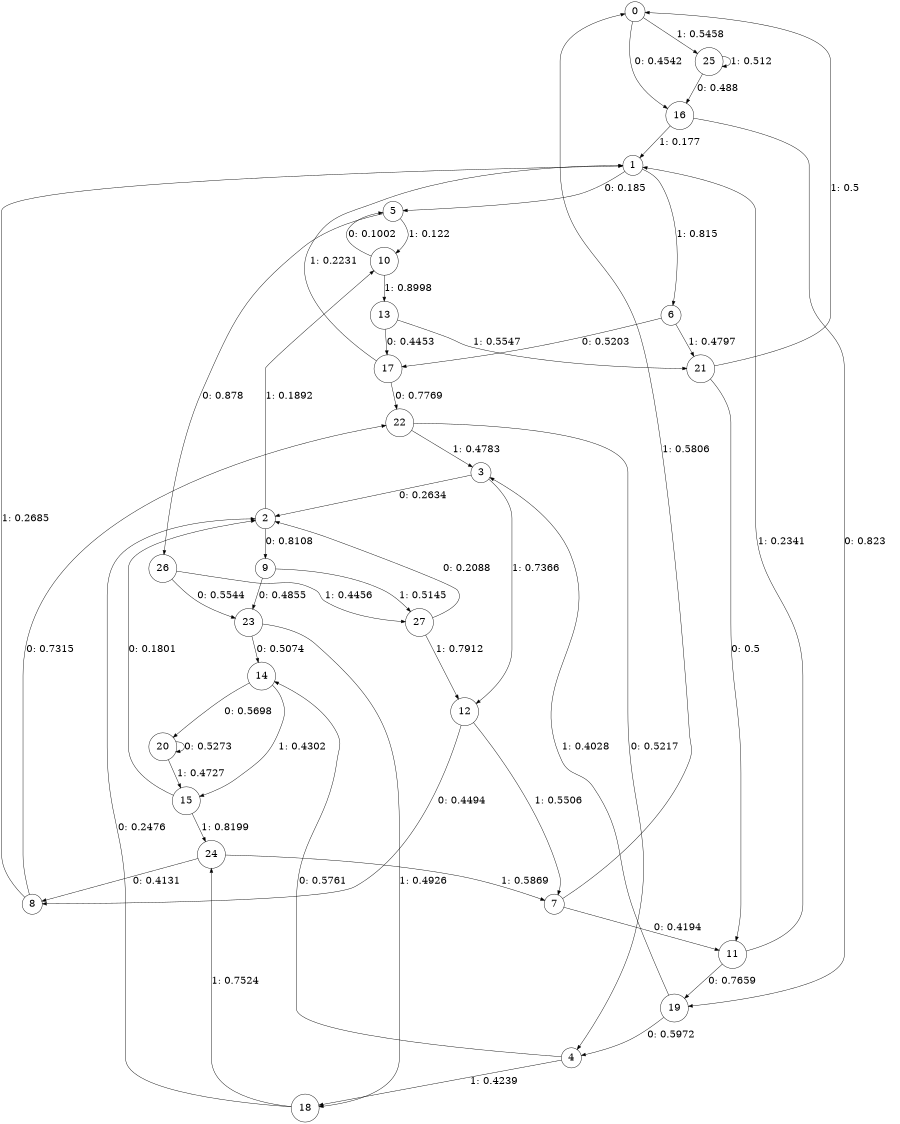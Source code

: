 digraph "ch7concat_phase3_L5" {
size = "6,8.5";
ratio = "fill";
node [shape = circle];
node [fontsize = 24];
edge [fontsize = 24];
0 -> 16 [label = "0: 0.4542   "];
0 -> 25 [label = "1: 0.5458   "];
1 -> 5 [label = "0: 0.185    "];
1 -> 6 [label = "1: 0.815    "];
2 -> 9 [label = "0: 0.8108   "];
2 -> 10 [label = "1: 0.1892   "];
3 -> 2 [label = "0: 0.2634   "];
3 -> 12 [label = "1: 0.7366   "];
4 -> 14 [label = "0: 0.5761   "];
4 -> 18 [label = "1: 0.4239   "];
5 -> 26 [label = "0: 0.878    "];
5 -> 10 [label = "1: 0.122    "];
6 -> 17 [label = "0: 0.5203   "];
6 -> 21 [label = "1: 0.4797   "];
7 -> 11 [label = "0: 0.4194   "];
7 -> 0 [label = "1: 0.5806   "];
8 -> 22 [label = "0: 0.7315   "];
8 -> 1 [label = "1: 0.2685   "];
9 -> 23 [label = "0: 0.4855   "];
9 -> 27 [label = "1: 0.5145   "];
10 -> 5 [label = "0: 0.1002   "];
10 -> 13 [label = "1: 0.8998   "];
11 -> 19 [label = "0: 0.7659   "];
11 -> 1 [label = "1: 0.2341   "];
12 -> 8 [label = "0: 0.4494   "];
12 -> 7 [label = "1: 0.5506   "];
13 -> 17 [label = "0: 0.4453   "];
13 -> 21 [label = "1: 0.5547   "];
14 -> 20 [label = "0: 0.5698   "];
14 -> 15 [label = "1: 0.4302   "];
15 -> 2 [label = "0: 0.1801   "];
15 -> 24 [label = "1: 0.8199   "];
16 -> 19 [label = "0: 0.823    "];
16 -> 1 [label = "1: 0.177    "];
17 -> 22 [label = "0: 0.7769   "];
17 -> 1 [label = "1: 0.2231   "];
18 -> 2 [label = "0: 0.2476   "];
18 -> 24 [label = "1: 0.7524   "];
19 -> 4 [label = "0: 0.5972   "];
19 -> 3 [label = "1: 0.4028   "];
20 -> 20 [label = "0: 0.5273   "];
20 -> 15 [label = "1: 0.4727   "];
21 -> 11 [label = "0: 0.5      "];
21 -> 0 [label = "1: 0.5      "];
22 -> 4 [label = "0: 0.5217   "];
22 -> 3 [label = "1: 0.4783   "];
23 -> 14 [label = "0: 0.5074   "];
23 -> 18 [label = "1: 0.4926   "];
24 -> 8 [label = "0: 0.4131   "];
24 -> 7 [label = "1: 0.5869   "];
25 -> 16 [label = "0: 0.488    "];
25 -> 25 [label = "1: 0.512    "];
26 -> 23 [label = "0: 0.5544   "];
26 -> 27 [label = "1: 0.4456   "];
27 -> 2 [label = "0: 0.2088   "];
27 -> 12 [label = "1: 0.7912   "];
}